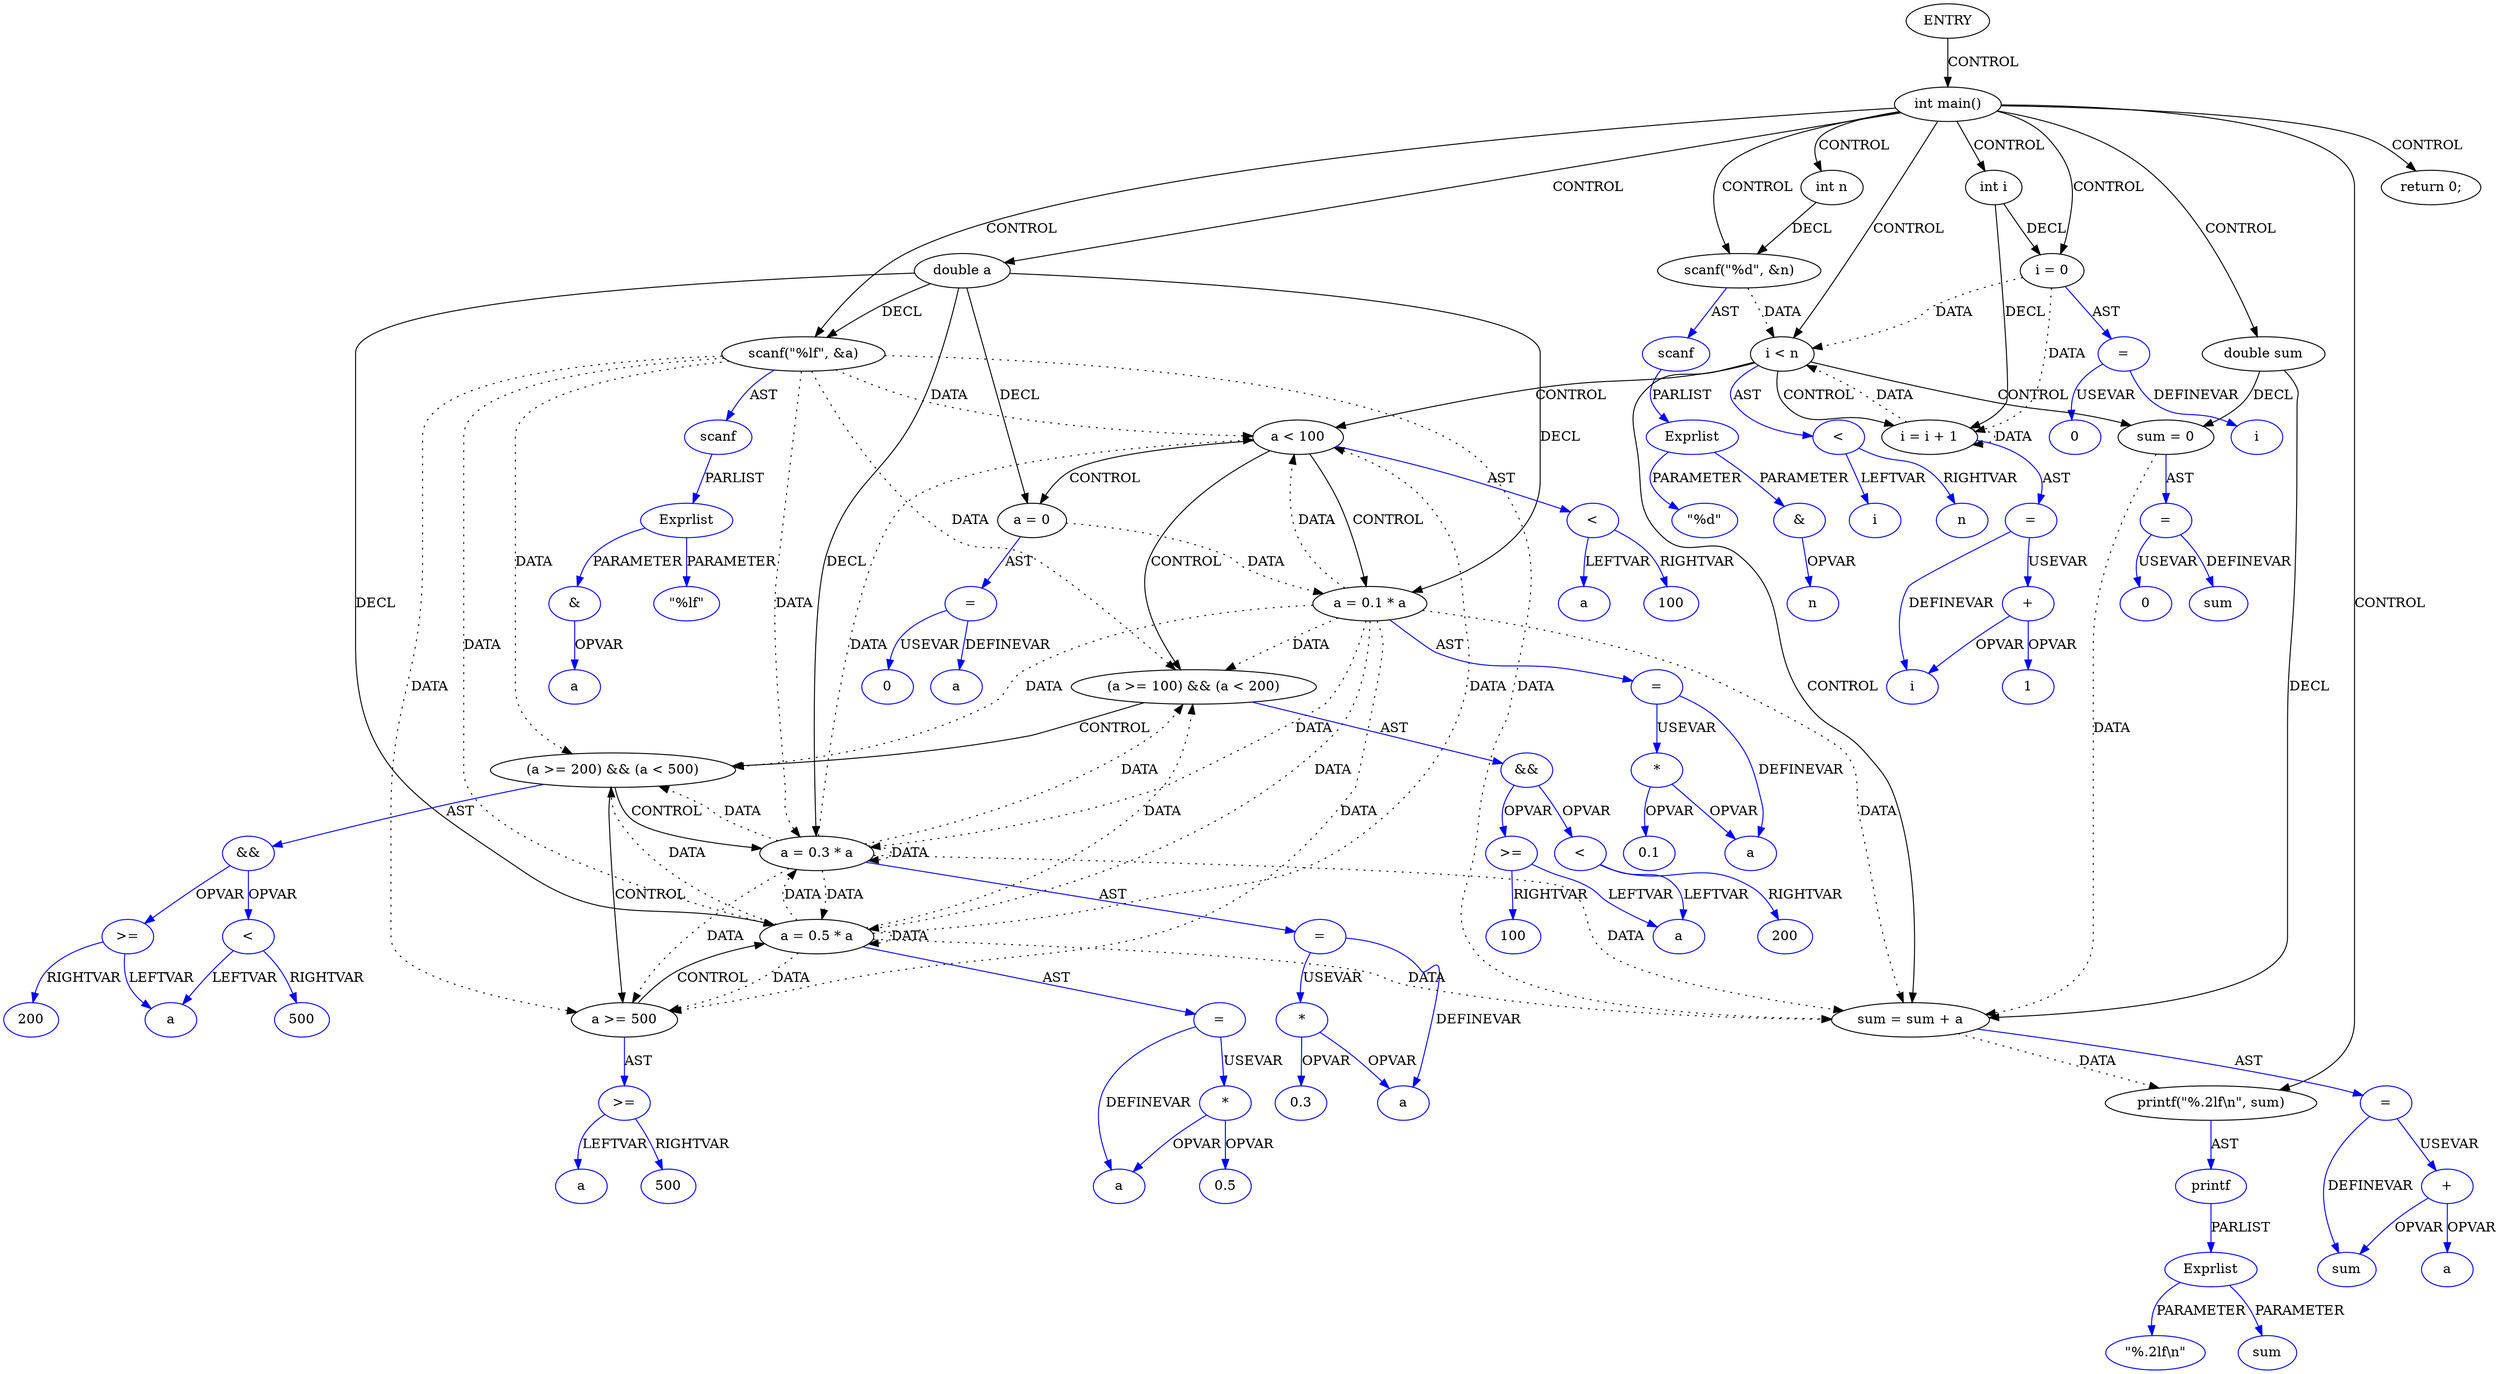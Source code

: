 digraph G{
Node1 [label="ENTRY",type="ENTRY",coord="-1"];
Node2 [label="int main()",type="CONTROL",coord="3"];
Node4 [label="int i",type="DECL",coord="4",varname="i",vartype="int"];
Node5 [label="int n",type="DECL",coord="5",varname="n",vartype="int"];
Node6 [label="double a",type="DECL",coord="6",varname="a",vartype="double"];
Node7 [label="double sum",type="DECL",coord="7",varname="sum",vartype="double"];
Node8 [label="scanf(\"%lf\", &a)",type="CALL",coord="8"];
Node9 [label="scanf",type="FUNCNAME",coord="8",color=blue];
Node10 [label="Exprlist",type="EXPRS",coord="8",color=blue];
Node11 [label="\"%lf\"",type="CONST",coord="8",color=blue];
Node12 [label="&",type="OP",coord="8",color=blue];
Node13 [label="a",type="VAR",coord="8",color=blue];
Node14 [label="scanf(\"%d\", &n)",type="CALL",coord="9"];
Node15 [label="scanf",type="FUNCNAME",coord="9",color=blue];
Node16 [label="Exprlist",type="EXPRS",coord="9",color=blue];
Node17 [label="\"%d\"",type="CONST",coord="9",color=blue];
Node18 [label="&",type="OP",coord="9",color=blue];
Node19 [label="n",type="VAR",coord="9",color=blue];
Node20 [label="i = 0",type="ASSIGN",coord="10"];
Node21 [label="=",type="ASSIGNOP",coord="10",color=blue];
Node22 [label="i",type="VAR",coord="10",color=blue];
Node23 [label="0",type="CONST",coord="10",color=blue];
Node24 [label="i < n",type="CONTROL",coord="10"];
Node27 [label="sum = 0",type="ASSIGN",coord="11"];
Node28 [label="=",type="ASSIGNOP",coord="11",color=blue];
Node29 [label="sum",type="VAR",coord="11",color=blue];
Node30 [label="0",type="CONST",coord="11",color=blue];
Node31 [label="a < 100",type="CONTROL",coord="12"];
Node33 [label="a = 0",type="ASSIGN",coord="13"];
Node34 [label="=",type="ASSIGNOP",coord="13",color=blue];
Node35 [label="a",type="VAR",coord="13",color=blue];
Node36 [label="0",type="CONST",coord="13",color=blue];
Node37 [label="a = 0.1 * a",type="ASSIGN",coord="14"];
Node38 [label="=",type="ASSIGNOP",coord="14",color=blue];
Node39 [label="a",type="VAR",coord="14",color=blue];
Node40 [label="*",type="OP",coord="14",color=blue];
Node41 [label="0.1",type="CONST",coord="14",color=blue];
Node42 [label="(a >= 100) && (a < 200)",type="CONTROL",coord="15"];
Node44 [label="(a >= 200) && (a < 500)",type="CONTROL",coord="16"];
Node46 [label="a = 0.3 * a",type="ASSIGN",coord="17"];
Node47 [label="=",type="ASSIGNOP",coord="17",color=blue];
Node48 [label="a",type="VAR",coord="17",color=blue];
Node49 [label="*",type="OP",coord="17",color=blue];
Node50 [label="0.3",type="CONST",coord="17",color=blue];
Node51 [label="a >= 500",type="CONTROL",coord="18"];
Node53 [label="a = 0.5 * a",type="ASSIGN",coord="19"];
Node54 [label="=",type="ASSIGNOP",coord="19",color=blue];
Node55 [label="a",type="VAR",coord="19",color=blue];
Node56 [label="*",type="OP",coord="19",color=blue];
Node57 [label="0.5",type="CONST",coord="19",color=blue];
Node58 [label=">=",type="OP",coord="18",color=blue];
Node59 [label="a",type="VAR",coord="18",color=blue];
Node60 [label="500",type="CONST",coord="18",color=blue];
Node61 [label="&&",type="OP",coord="16",color=blue];
Node62 [label=">=",type="OP",coord="16",color=blue];
Node63 [label="a",type="VAR",coord="16",color=blue];
Node64 [label="200",type="CONST",coord="16",color=blue];
Node65 [label="<",type="OP",coord="16",color=blue];
Node66 [label="500",type="CONST",coord="16",color=blue];
Node67 [label="&&",type="OP",coord="15",color=blue];
Node68 [label=">=",type="OP",coord="15",color=blue];
Node69 [label="a",type="VAR",coord="15",color=blue];
Node70 [label="100",type="CONST",coord="15",color=blue];
Node71 [label="<",type="OP",coord="15",color=blue];
Node72 [label="200",type="CONST",coord="15",color=blue];
Node73 [label="<",type="OP",coord="12",color=blue];
Node74 [label="a",type="VAR",coord="12",color=blue];
Node75 [label="100",type="CONST",coord="12",color=blue];
Node76 [label="sum = sum + a",type="ASSIGN",coord="21"];
Node77 [label="=",type="ASSIGNOP",coord="21",color=blue];
Node78 [label="sum",type="VAR",coord="21",color=blue];
Node79 [label="+",type="OP",coord="21",color=blue];
Node80 [label="a",type="VAR",coord="21",color=blue];
Node81 [label="i = i + 1",type="ASSIGN",coord="10"];
Node82 [label="=",type="ASSIGNOP",coord="10",color=blue];
Node83 [label="i",type="VAR",coord="10",color=blue];
Node84 [label="+",type="OP",coord="10",color=blue];
Node85 [label="1",type="CONST",coord="10",color=blue];
Node86 [label="<",type="OP",coord="10",color=blue];
Node87 [label="i",type="VAR",coord="10",color=blue];
Node88 [label="n",type="VAR",coord="10",color=blue];
Node89 [label="printf(\"%.2lf\\n\", sum)",type="CALL",coord="23"];
Node90 [label="printf",type="FUNCNAME",coord="23",color=blue];
Node91 [label="Exprlist",type="EXPRS",coord="23",color=blue];
Node92 [label="\"%.2lf\\n\"",type="CONST",coord="23",color=blue];
Node93 [label="sum",type="VAR",coord="23",color=blue];
Node94 [label="return 0;",type="CONTROL",coord="24"];
Node1->Node2 [label = "CONTROL" ];
Node2->Node4 [label = "CONTROL" ];
Node2->Node5 [label = "CONTROL" ];
Node2->Node6 [label = "CONTROL" ];
Node2->Node7 [label = "CONTROL" ];
Node2->Node8 [label = "CONTROL" ];
Node2->Node14 [label = "CONTROL" ];
Node2->Node20 [label = "CONTROL" ];
Node2->Node24 [label = "CONTROL" ];
Node2->Node89 [label = "CONTROL" ];
Node2->Node94 [label = "CONTROL" ];
Node24->Node27 [label = "CONTROL" ];
Node24->Node31 [label = "CONTROL" ];
Node24->Node76 [label = "CONTROL" ];
Node24->Node81 [label = "CONTROL" ];
Node31->Node33 [label = "CONTROL" ];
Node31->Node37 [label = "CONTROL" ];
Node31->Node42 [label = "CONTROL" ];
Node42->Node44 [label = "CONTROL" ];
Node44->Node46 [label = "CONTROL" ];
Node44->Node51 [label = "CONTROL" ];
Node51->Node53 [label = "CONTROL" ];
Node8->Node31 [label = "DATA", style = dotted ]
Node8->Node42 [label = "DATA", style = dotted ]
Node8->Node44 [label = "DATA", style = dotted ]
Node8->Node46 [label = "DATA", style = dotted ]
Node8->Node51 [label = "DATA", style = dotted ]
Node8->Node53 [label = "DATA", style = dotted ]
Node8->Node76 [label = "DATA", style = dotted ]
Node14->Node24 [label = "DATA", style = dotted ]
Node20->Node24 [label = "DATA", style = dotted ]
Node20->Node81 [label = "DATA", style = dotted ]
Node27->Node76 [label = "DATA", style = dotted ]
Node33->Node37 [label = "DATA", style = dotted ]
Node37->Node31 [label = "DATA", style = dotted ]
Node37->Node42 [label = "DATA", style = dotted ]
Node37->Node44 [label = "DATA", style = dotted ]
Node37->Node46 [label = "DATA", style = dotted ]
Node37->Node51 [label = "DATA", style = dotted ]
Node37->Node53 [label = "DATA", style = dotted ]
Node37->Node76 [label = "DATA", style = dotted ]
Node46->Node31 [label = "DATA", style = dotted ]
Node46->Node42 [label = "DATA", style = dotted ]
Node46->Node44 [label = "DATA", style = dotted ]
Node46->Node46 [label = "DATA", style = dotted ]
Node46->Node51 [label = "DATA", style = dotted ]
Node46->Node53 [label = "DATA", style = dotted ]
Node46->Node76 [label = "DATA", style = dotted ]
Node53->Node31 [label = "DATA", style = dotted ]
Node53->Node42 [label = "DATA", style = dotted ]
Node53->Node44 [label = "DATA", style = dotted ]
Node53->Node46 [label = "DATA", style = dotted ]
Node53->Node51 [label = "DATA", style = dotted ]
Node53->Node53 [label = "DATA", style = dotted ]
Node53->Node76 [label = "DATA", style = dotted ]
Node76->Node89 [label = "DATA", style = dotted ]
Node81->Node24 [label = "DATA", style = dotted ]
Node81->Node81 [label = "DATA", style = dotted ]
Node4->Node20 [label = "DECL"]
Node4->Node81 [label = "DECL"]
Node5->Node14 [label = "DECL"]
Node6->Node53 [label = "DECL"]
Node6->Node33 [label = "DECL"]
Node6->Node8 [label = "DECL"]
Node6->Node46 [label = "DECL"]
Node6->Node37 [label = "DECL"]
Node7->Node76 [label = "DECL"]
Node7->Node27 [label = "DECL"]
Node8->Node9 [label = "AST" color=blue]
Node9->Node10 [label = "PARLIST" color=blue]
Node10->Node11 [label = "PARAMETER" color=blue]
Node10->Node12 [label = "PARAMETER" color=blue]
Node12->Node13 [label = "OPVAR" color=blue]
Node14->Node15 [label = "AST" color=blue]
Node15->Node16 [label = "PARLIST" color=blue]
Node16->Node17 [label = "PARAMETER" color=blue]
Node16->Node18 [label = "PARAMETER" color=blue]
Node18->Node19 [label = "OPVAR" color=blue]
Node20->Node21 [label = "AST" color=blue]
Node21->Node22 [label = "DEFINEVAR" color=blue]
Node21->Node23 [label = "USEVAR" color=blue]
Node24->Node86 [label = "AST" color=blue]
Node27->Node28 [label = "AST" color=blue]
Node28->Node29 [label = "DEFINEVAR" color=blue]
Node28->Node30 [label = "USEVAR" color=blue]
Node31->Node73 [label = "AST" color=blue]
Node33->Node34 [label = "AST" color=blue]
Node34->Node35 [label = "DEFINEVAR" color=blue]
Node34->Node36 [label = "USEVAR" color=blue]
Node37->Node38 [label = "AST" color=blue]
Node38->Node39 [label = "DEFINEVAR" color=blue]
Node38->Node40 [label = "USEVAR" color=blue]
Node40->Node41 [label = "OPVAR" color=blue]
Node40->Node39 [label = "OPVAR" color=blue]
Node42->Node67 [label = "AST" color=blue]
Node44->Node61 [label = "AST" color=blue]
Node46->Node47 [label = "AST" color=blue]
Node47->Node48 [label = "DEFINEVAR" color=blue]
Node47->Node49 [label = "USEVAR" color=blue]
Node49->Node50 [label = "OPVAR" color=blue]
Node49->Node48 [label = "OPVAR" color=blue]
Node51->Node58 [label = "AST" color=blue]
Node53->Node54 [label = "AST" color=blue]
Node54->Node55 [label = "DEFINEVAR" color=blue]
Node54->Node56 [label = "USEVAR" color=blue]
Node56->Node57 [label = "OPVAR" color=blue]
Node56->Node55 [label = "OPVAR" color=blue]
Node58->Node59 [label = "LEFTVAR" color=blue]
Node58->Node60 [label = "RIGHTVAR" color=blue]
Node61->Node62 [label = "OPVAR" color=blue]
Node61->Node65 [label = "OPVAR" color=blue]
Node62->Node63 [label = "LEFTVAR" color=blue]
Node62->Node64 [label = "RIGHTVAR" color=blue]
Node65->Node63 [label = "LEFTVAR" color=blue]
Node65->Node66 [label = "RIGHTVAR" color=blue]
Node67->Node68 [label = "OPVAR" color=blue]
Node67->Node71 [label = "OPVAR" color=blue]
Node68->Node69 [label = "LEFTVAR" color=blue]
Node68->Node70 [label = "RIGHTVAR" color=blue]
Node71->Node69 [label = "LEFTVAR" color=blue]
Node71->Node72 [label = "RIGHTVAR" color=blue]
Node73->Node74 [label = "LEFTVAR" color=blue]
Node73->Node75 [label = "RIGHTVAR" color=blue]
Node76->Node77 [label = "AST" color=blue]
Node77->Node78 [label = "DEFINEVAR" color=blue]
Node77->Node79 [label = "USEVAR" color=blue]
Node79->Node78 [label = "OPVAR" color=blue]
Node79->Node80 [label = "OPVAR" color=blue]
Node81->Node82 [label = "AST" color=blue]
Node82->Node83 [label = "DEFINEVAR" color=blue]
Node82->Node84 [label = "USEVAR" color=blue]
Node84->Node83 [label = "OPVAR" color=blue]
Node84->Node85 [label = "OPVAR" color=blue]
Node86->Node87 [label = "LEFTVAR" color=blue]
Node86->Node88 [label = "RIGHTVAR" color=blue]
Node89->Node90 [label = "AST" color=blue]
Node90->Node91 [label = "PARLIST" color=blue]
Node91->Node92 [label = "PARAMETER" color=blue]
Node91->Node93 [label = "PARAMETER" color=blue]
}
